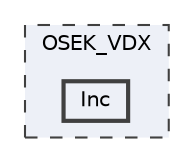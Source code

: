 digraph "OSEK_VDX/Inc"
{
 // LATEX_PDF_SIZE
  bgcolor="transparent";
  edge [fontname=Helvetica,fontsize=10,labelfontname=Helvetica,labelfontsize=10];
  node [fontname=Helvetica,fontsize=10,shape=box,height=0.2,width=0.4];
  compound=true
  subgraph clusterdir_29dc8c5a80dffd77d58848ad44a1f685 {
    graph [ bgcolor="#edf0f7", pencolor="grey25", label="OSEK_VDX", fontname=Helvetica,fontsize=10 style="filled,dashed", URL="dir_29dc8c5a80dffd77d58848ad44a1f685.html",tooltip=""]
  dir_33f0123a4ab5de301de1e8fe4b473f45 [label="Inc", fillcolor="#edf0f7", color="grey25", style="filled,bold", URL="dir_33f0123a4ab5de301de1e8fe4b473f45.html",tooltip=""];
  }
}
